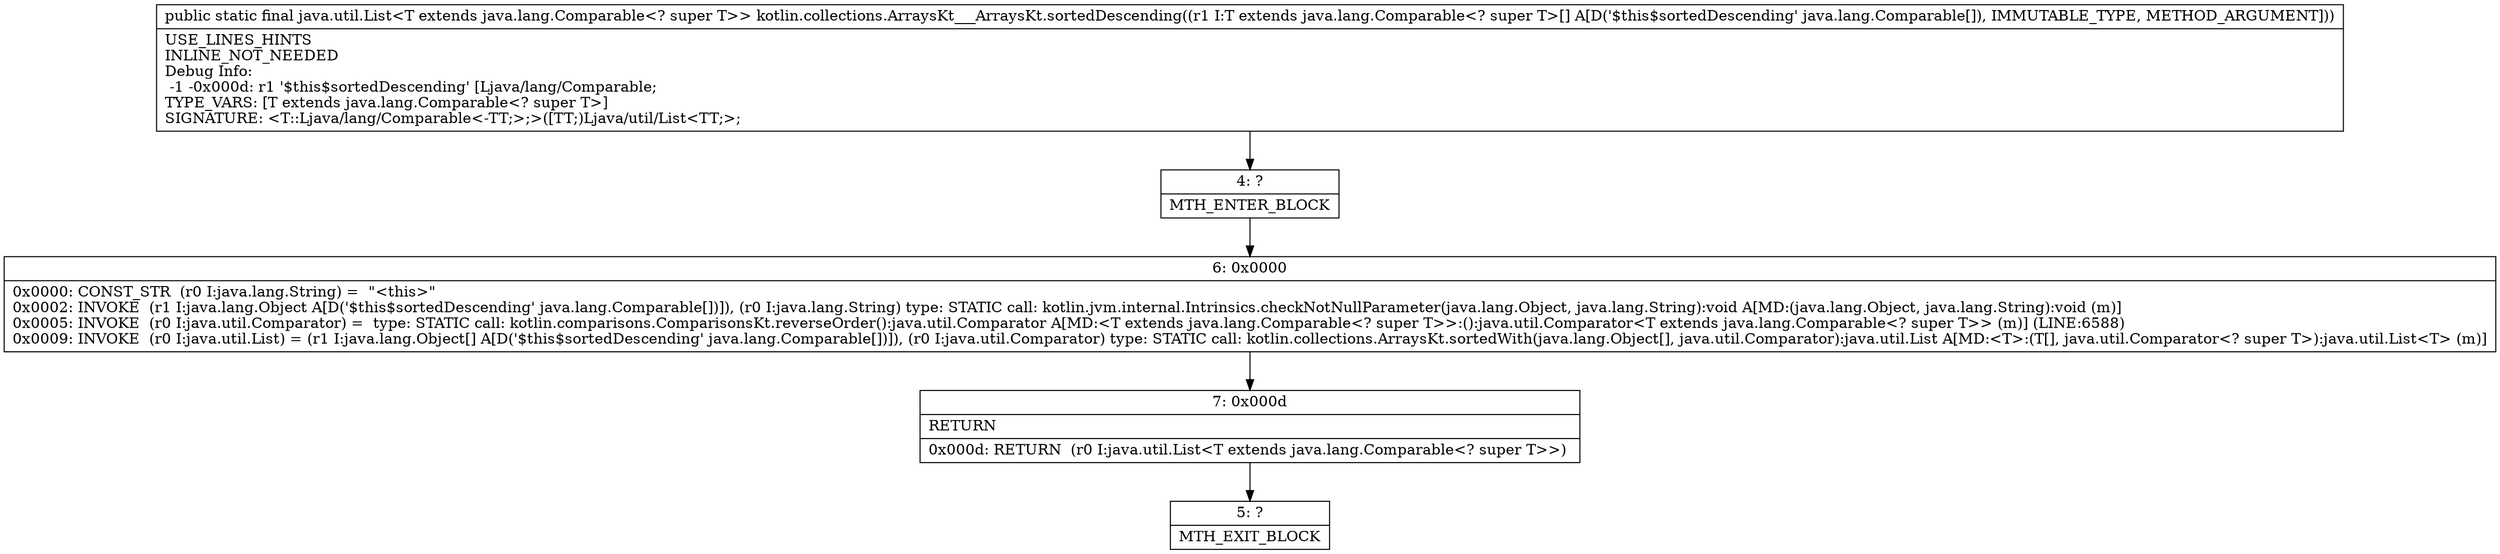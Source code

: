 digraph "CFG forkotlin.collections.ArraysKt___ArraysKt.sortedDescending([Ljava\/lang\/Comparable;)Ljava\/util\/List;" {
Node_4 [shape=record,label="{4\:\ ?|MTH_ENTER_BLOCK\l}"];
Node_6 [shape=record,label="{6\:\ 0x0000|0x0000: CONST_STR  (r0 I:java.lang.String) =  \"\<this\>\" \l0x0002: INVOKE  (r1 I:java.lang.Object A[D('$this$sortedDescending' java.lang.Comparable[])]), (r0 I:java.lang.String) type: STATIC call: kotlin.jvm.internal.Intrinsics.checkNotNullParameter(java.lang.Object, java.lang.String):void A[MD:(java.lang.Object, java.lang.String):void (m)]\l0x0005: INVOKE  (r0 I:java.util.Comparator) =  type: STATIC call: kotlin.comparisons.ComparisonsKt.reverseOrder():java.util.Comparator A[MD:\<T extends java.lang.Comparable\<? super T\>\>:():java.util.Comparator\<T extends java.lang.Comparable\<? super T\>\> (m)] (LINE:6588)\l0x0009: INVOKE  (r0 I:java.util.List) = (r1 I:java.lang.Object[] A[D('$this$sortedDescending' java.lang.Comparable[])]), (r0 I:java.util.Comparator) type: STATIC call: kotlin.collections.ArraysKt.sortedWith(java.lang.Object[], java.util.Comparator):java.util.List A[MD:\<T\>:(T[], java.util.Comparator\<? super T\>):java.util.List\<T\> (m)]\l}"];
Node_7 [shape=record,label="{7\:\ 0x000d|RETURN\l|0x000d: RETURN  (r0 I:java.util.List\<T extends java.lang.Comparable\<? super T\>\>) \l}"];
Node_5 [shape=record,label="{5\:\ ?|MTH_EXIT_BLOCK\l}"];
MethodNode[shape=record,label="{public static final java.util.List\<T extends java.lang.Comparable\<? super T\>\> kotlin.collections.ArraysKt___ArraysKt.sortedDescending((r1 I:T extends java.lang.Comparable\<? super T\>[] A[D('$this$sortedDescending' java.lang.Comparable[]), IMMUTABLE_TYPE, METHOD_ARGUMENT]))  | USE_LINES_HINTS\lINLINE_NOT_NEEDED\lDebug Info:\l  \-1 \-0x000d: r1 '$this$sortedDescending' [Ljava\/lang\/Comparable;\lTYPE_VARS: [T extends java.lang.Comparable\<? super T\>]\lSIGNATURE: \<T::Ljava\/lang\/Comparable\<\-TT;\>;\>([TT;)Ljava\/util\/List\<TT;\>;\l}"];
MethodNode -> Node_4;Node_4 -> Node_6;
Node_6 -> Node_7;
Node_7 -> Node_5;
}

